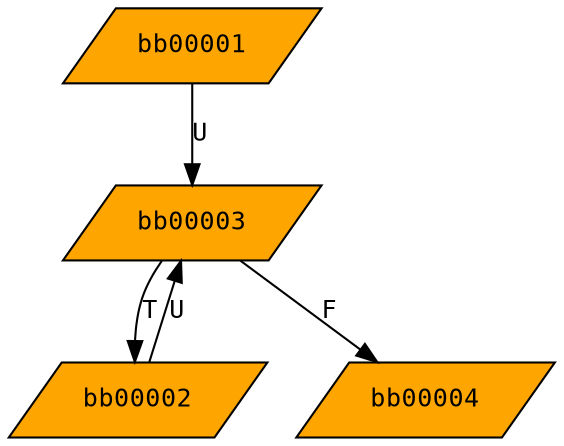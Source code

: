 digraph bitrev_cfg
{
  graph [rankdir="TB", nodesep = "0.175"];
  node [fontname="Courier", fontsize="12", style="filled"];
  edge [fontname="Courier", fontsize="12"];

  bb00001  [label="bb00001", ntype="node", argix="-1", dataspec="na", bb="1", shape="parallelogram", fillcolor="orange"];
  bb00002  [label="bb00002", ntype="node", argix="-1", dataspec="na", bb="2", shape="parallelogram", fillcolor="orange"];
  bb00003  [label="bb00003", ntype="node", argix="-1", dataspec="na", bb="3", shape="parallelogram", fillcolor="orange"];
  bb00004  [label="bb00004", ntype="node", argix="-1", dataspec="na", bb="4", shape="parallelogram", fillcolor="orange"];

  bb00001 -> bb00003  [label="U", etype="U", order="0", argix="-1", dataspec="u1"];
  bb00002 -> bb00003  [label="U", etype="U", order="0", argix="-1", dataspec="u1"];
  bb00003 -> bb00002  [label="T", etype="T", order="0", argix="-1", dataspec="u1"];
  bb00003 -> bb00004  [label="F", etype="F", order="0", argix="-1", dataspec="u1"];

}
